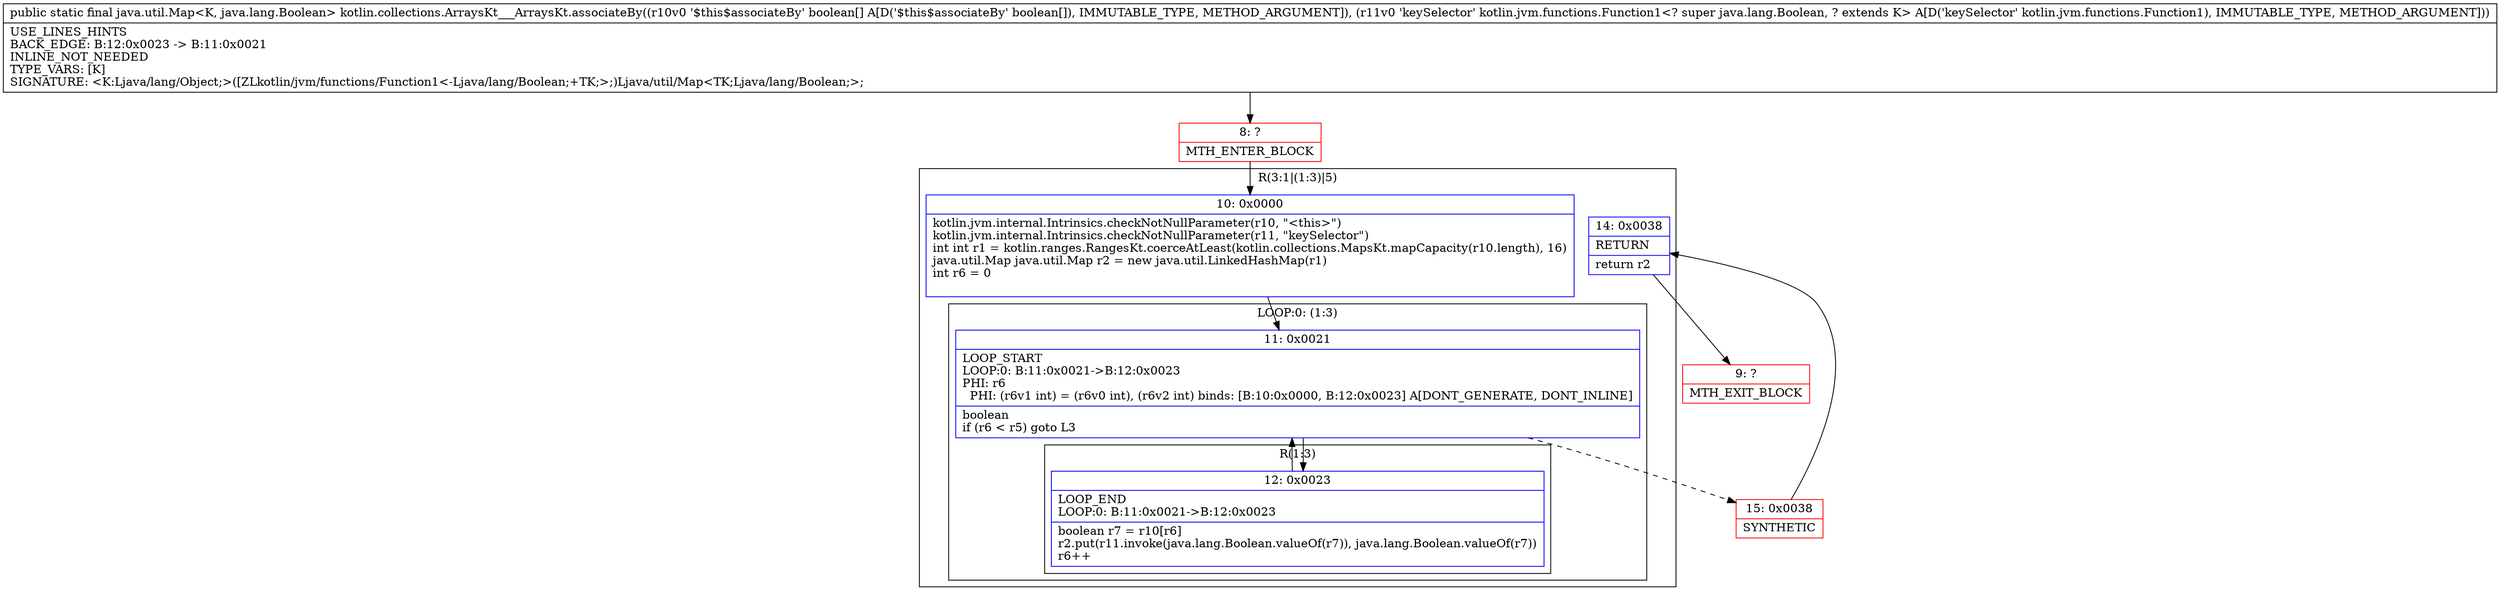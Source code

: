 digraph "CFG forkotlin.collections.ArraysKt___ArraysKt.associateBy([ZLkotlin\/jvm\/functions\/Function1;)Ljava\/util\/Map;" {
subgraph cluster_Region_883122155 {
label = "R(3:1|(1:3)|5)";
node [shape=record,color=blue];
Node_10 [shape=record,label="{10\:\ 0x0000|kotlin.jvm.internal.Intrinsics.checkNotNullParameter(r10, \"\<this\>\")\lkotlin.jvm.internal.Intrinsics.checkNotNullParameter(r11, \"keySelector\")\lint int r1 = kotlin.ranges.RangesKt.coerceAtLeast(kotlin.collections.MapsKt.mapCapacity(r10.length), 16)\ljava.util.Map java.util.Map r2 = new java.util.LinkedHashMap(r1)\lint r6 = 0\l\l}"];
subgraph cluster_LoopRegion_7755082 {
label = "LOOP:0: (1:3)";
node [shape=record,color=blue];
Node_11 [shape=record,label="{11\:\ 0x0021|LOOP_START\lLOOP:0: B:11:0x0021\-\>B:12:0x0023\lPHI: r6 \l  PHI: (r6v1 int) = (r6v0 int), (r6v2 int) binds: [B:10:0x0000, B:12:0x0023] A[DONT_GENERATE, DONT_INLINE]\l|boolean \lif (r6 \< r5) goto L3\l}"];
subgraph cluster_Region_894185432 {
label = "R(1:3)";
node [shape=record,color=blue];
Node_12 [shape=record,label="{12\:\ 0x0023|LOOP_END\lLOOP:0: B:11:0x0021\-\>B:12:0x0023\l|boolean r7 = r10[r6]\lr2.put(r11.invoke(java.lang.Boolean.valueOf(r7)), java.lang.Boolean.valueOf(r7))\lr6++\l}"];
}
}
Node_14 [shape=record,label="{14\:\ 0x0038|RETURN\l|return r2\l}"];
}
Node_8 [shape=record,color=red,label="{8\:\ ?|MTH_ENTER_BLOCK\l}"];
Node_15 [shape=record,color=red,label="{15\:\ 0x0038|SYNTHETIC\l}"];
Node_9 [shape=record,color=red,label="{9\:\ ?|MTH_EXIT_BLOCK\l}"];
MethodNode[shape=record,label="{public static final java.util.Map\<K, java.lang.Boolean\> kotlin.collections.ArraysKt___ArraysKt.associateBy((r10v0 '$this$associateBy' boolean[] A[D('$this$associateBy' boolean[]), IMMUTABLE_TYPE, METHOD_ARGUMENT]), (r11v0 'keySelector' kotlin.jvm.functions.Function1\<? super java.lang.Boolean, ? extends K\> A[D('keySelector' kotlin.jvm.functions.Function1), IMMUTABLE_TYPE, METHOD_ARGUMENT]))  | USE_LINES_HINTS\lBACK_EDGE: B:12:0x0023 \-\> B:11:0x0021\lINLINE_NOT_NEEDED\lTYPE_VARS: [K]\lSIGNATURE: \<K:Ljava\/lang\/Object;\>([ZLkotlin\/jvm\/functions\/Function1\<\-Ljava\/lang\/Boolean;+TK;\>;)Ljava\/util\/Map\<TK;Ljava\/lang\/Boolean;\>;\l}"];
MethodNode -> Node_8;Node_10 -> Node_11;
Node_11 -> Node_12;
Node_11 -> Node_15[style=dashed];
Node_12 -> Node_11;
Node_14 -> Node_9;
Node_8 -> Node_10;
Node_15 -> Node_14;
}

